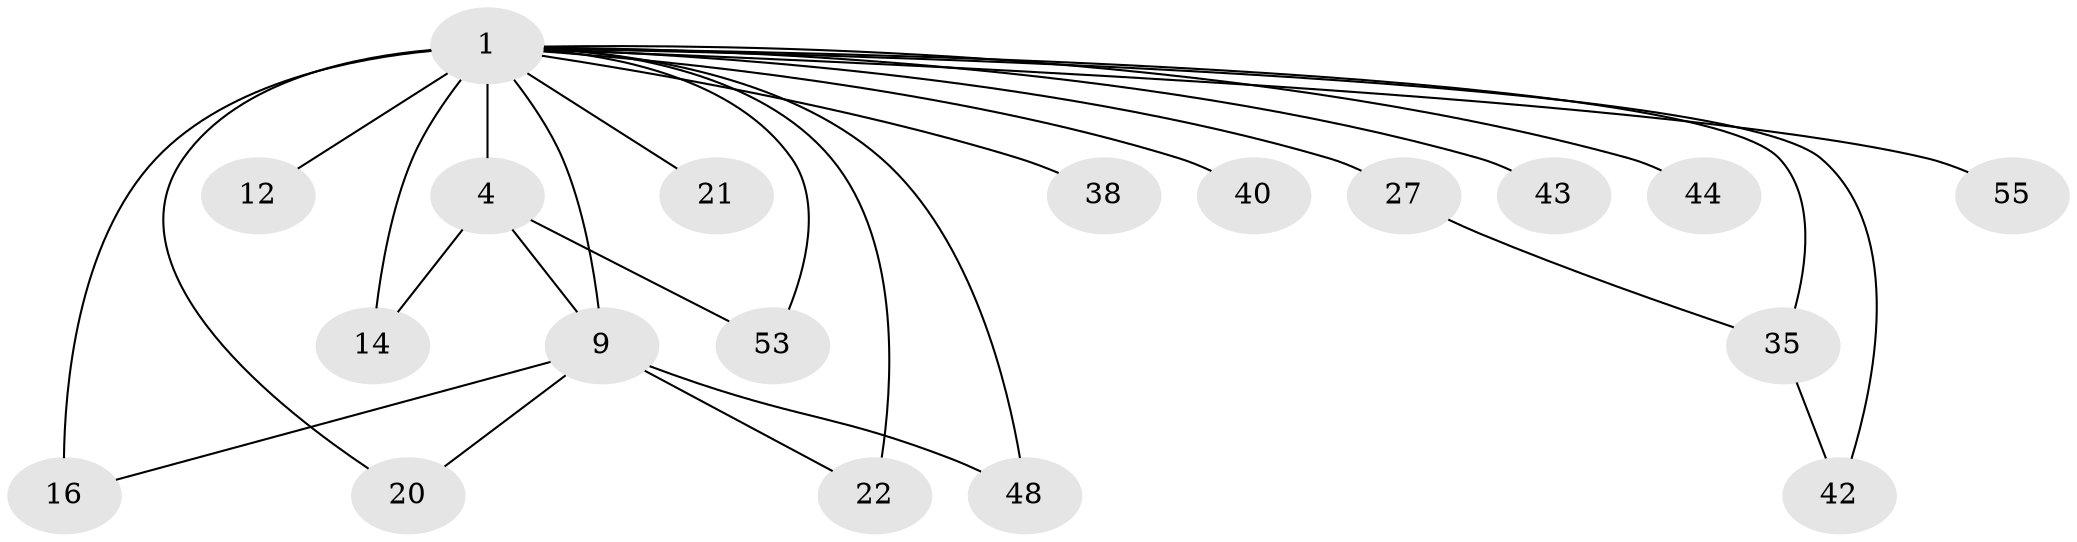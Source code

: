 // original degree distribution, {15: 0.015625, 14: 0.015625, 20: 0.03125, 13: 0.015625, 19: 0.03125, 12: 0.015625, 11: 0.015625, 16: 0.015625, 6: 0.03125, 2: 0.5, 5: 0.015625, 3: 0.15625, 4: 0.140625}
// Generated by graph-tools (version 1.1) at 2025/17/03/04/25 18:17:26]
// undirected, 19 vertices, 27 edges
graph export_dot {
graph [start="1"]
  node [color=gray90,style=filled];
  1 [super="+2+17+5+7+19"];
  4 [super="+13+28+34+8"];
  9 [super="+23"];
  12;
  14 [super="+26"];
  16 [super="+30"];
  20;
  21;
  22 [super="+25"];
  27;
  35 [super="+47"];
  38;
  40 [super="+54"];
  42 [super="+57"];
  43;
  44;
  48;
  53;
  55;
  1 -- 4 [weight=20];
  1 -- 9 [weight=9];
  1 -- 14 [weight=8];
  1 -- 22 [weight=3];
  1 -- 48;
  1 -- 12 [weight=2];
  1 -- 16 [weight=2];
  1 -- 20;
  1 -- 27 [weight=2];
  1 -- 35;
  1 -- 40 [weight=3];
  1 -- 42 [weight=2];
  1 -- 43 [weight=2];
  1 -- 44 [weight=2];
  1 -- 21 [weight=2];
  1 -- 55;
  1 -- 38;
  1 -- 53;
  4 -- 9 [weight=4];
  4 -- 53;
  4 -- 14;
  9 -- 20;
  9 -- 22;
  9 -- 48;
  9 -- 16;
  27 -- 35;
  35 -- 42 [weight=2];
}
